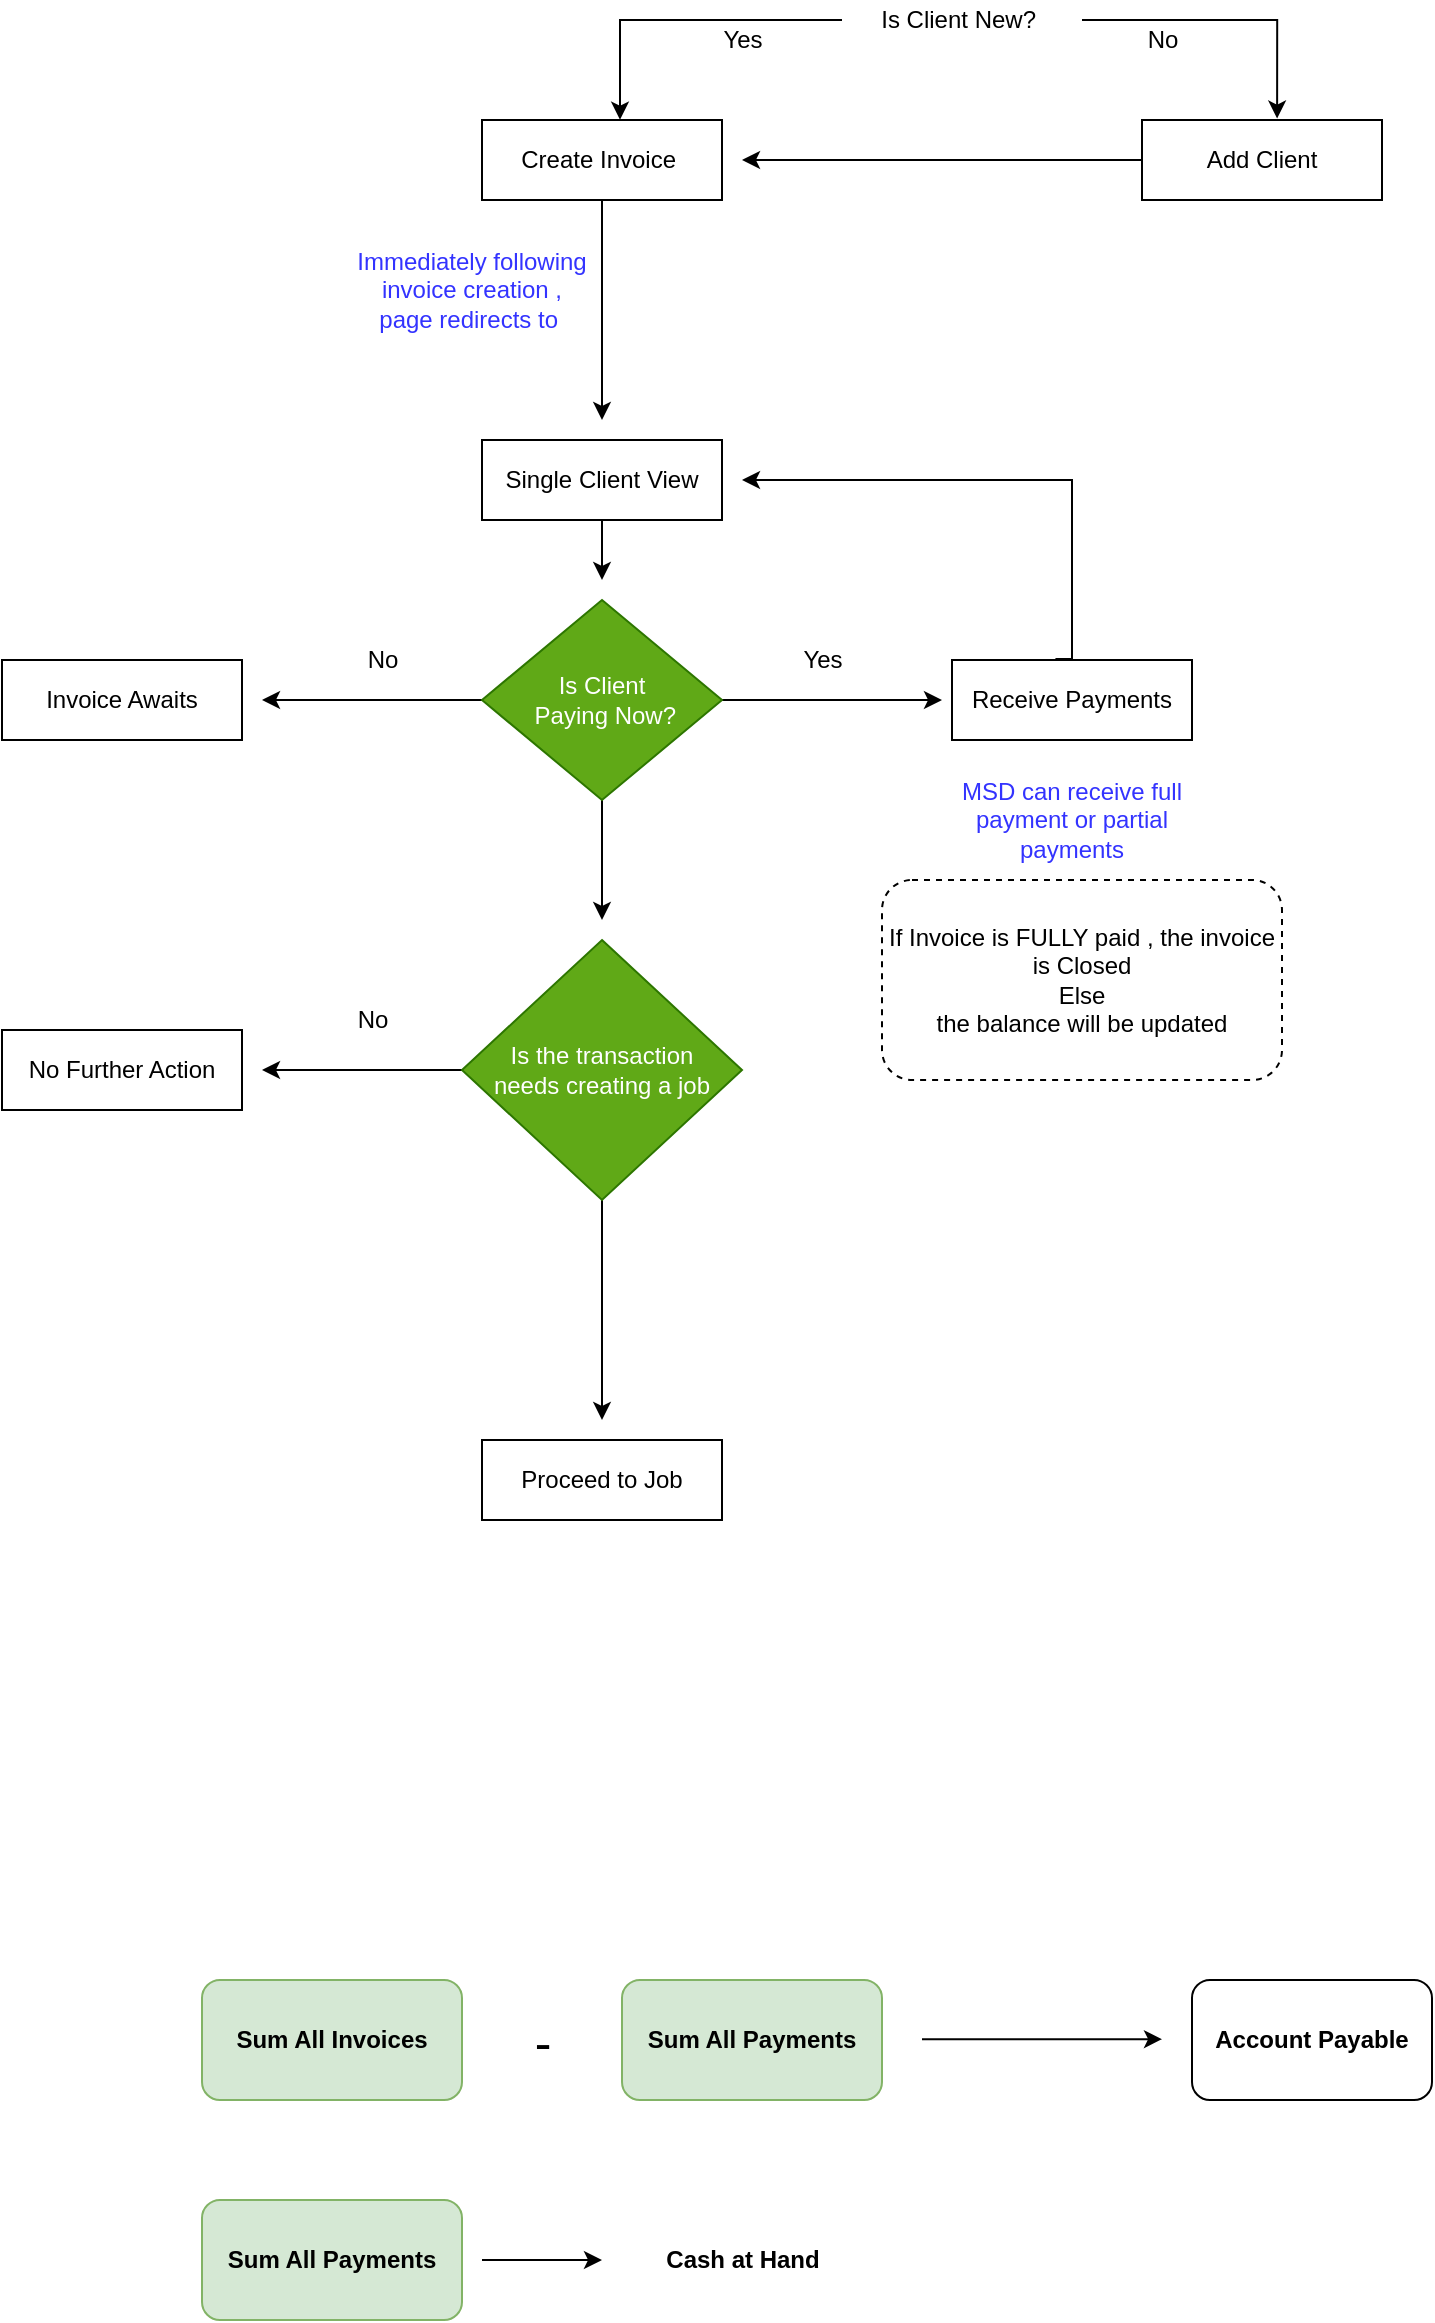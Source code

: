 <mxfile version="14.1.9" type="github">
  <diagram id="iuDBkxJldAP0yxHqMFkC" name="Page-1">
    <mxGraphModel dx="1185" dy="735" grid="1" gridSize="10" guides="1" tooltips="1" connect="1" arrows="1" fold="1" page="1" pageScale="1" pageWidth="1200" pageHeight="1920" math="0" shadow="0">
      <root>
        <mxCell id="0" />
        <mxCell id="1" parent="0" />
        <mxCell id="IjceQ6KHiSei1QxjyMQv-6" style="edgeStyle=orthogonalEdgeStyle;rounded=0;orthogonalLoop=1;jettySize=auto;html=1;entryX=0.575;entryY=-0.004;entryDx=0;entryDy=0;entryPerimeter=0;" parent="1" source="IjceQ6KHiSei1QxjyMQv-4" target="IjceQ6KHiSei1QxjyMQv-5" edge="1">
          <mxGeometry relative="1" as="geometry" />
        </mxCell>
        <mxCell id="IjceQ6KHiSei1QxjyMQv-9" style="edgeStyle=orthogonalEdgeStyle;rounded=0;orthogonalLoop=1;jettySize=auto;html=1;entryX=0.563;entryY=-0.018;entryDx=0;entryDy=0;entryPerimeter=0;" parent="1" source="IjceQ6KHiSei1QxjyMQv-4" target="IjceQ6KHiSei1QxjyMQv-8" edge="1">
          <mxGeometry relative="1" as="geometry" />
        </mxCell>
        <mxCell id="IjceQ6KHiSei1QxjyMQv-4" value="Is Client New?&amp;nbsp;" style="text;html=1;strokeColor=none;fillColor=none;align=center;verticalAlign=middle;whiteSpace=wrap;rounded=0;" parent="1" vertex="1">
          <mxGeometry x="510" y="40" width="120" height="20" as="geometry" />
        </mxCell>
        <mxCell id="IjceQ6KHiSei1QxjyMQv-15" style="edgeStyle=orthogonalEdgeStyle;rounded=0;orthogonalLoop=1;jettySize=auto;html=1;" parent="1" source="IjceQ6KHiSei1QxjyMQv-5" edge="1">
          <mxGeometry relative="1" as="geometry">
            <mxPoint x="390" y="250" as="targetPoint" />
          </mxGeometry>
        </mxCell>
        <mxCell id="IjceQ6KHiSei1QxjyMQv-5" value="Create Invoice&amp;nbsp;" style="whiteSpace=wrap;html=1;" parent="1" vertex="1">
          <mxGeometry x="330" y="100" width="120" height="40" as="geometry" />
        </mxCell>
        <mxCell id="IjceQ6KHiSei1QxjyMQv-7" value="Yes" style="text;html=1;align=center;verticalAlign=middle;resizable=0;points=[];autosize=1;" parent="1" vertex="1">
          <mxGeometry x="440" y="50" width="40" height="20" as="geometry" />
        </mxCell>
        <mxCell id="IjceQ6KHiSei1QxjyMQv-11" style="edgeStyle=orthogonalEdgeStyle;rounded=0;orthogonalLoop=1;jettySize=auto;html=1;" parent="1" source="IjceQ6KHiSei1QxjyMQv-8" edge="1">
          <mxGeometry relative="1" as="geometry">
            <mxPoint x="460" y="120" as="targetPoint" />
          </mxGeometry>
        </mxCell>
        <mxCell id="IjceQ6KHiSei1QxjyMQv-8" value="Add Client" style="whiteSpace=wrap;html=1;" parent="1" vertex="1">
          <mxGeometry x="660" y="100" width="120" height="40" as="geometry" />
        </mxCell>
        <mxCell id="IjceQ6KHiSei1QxjyMQv-10" value="No" style="text;html=1;align=center;verticalAlign=middle;resizable=0;points=[];autosize=1;" parent="1" vertex="1">
          <mxGeometry x="655" y="50" width="30" height="20" as="geometry" />
        </mxCell>
        <mxCell id="IjceQ6KHiSei1QxjyMQv-21" style="edgeStyle=orthogonalEdgeStyle;rounded=0;orthogonalLoop=1;jettySize=auto;html=1;fontColor=#000000;" parent="1" source="IjceQ6KHiSei1QxjyMQv-14" edge="1">
          <mxGeometry relative="1" as="geometry">
            <mxPoint x="390" y="330" as="targetPoint" />
          </mxGeometry>
        </mxCell>
        <mxCell id="IjceQ6KHiSei1QxjyMQv-14" value="Single Client View" style="whiteSpace=wrap;html=1;" parent="1" vertex="1">
          <mxGeometry x="330" y="260" width="120" height="40" as="geometry" />
        </mxCell>
        <mxCell id="IjceQ6KHiSei1QxjyMQv-16" value="Immediately following invoice creation , page redirects to&amp;nbsp;" style="text;html=1;align=center;verticalAlign=middle;whiteSpace=wrap;rounded=0;fontColor=#3333FF;" parent="1" vertex="1">
          <mxGeometry x="265" y="160" width="120" height="50" as="geometry" />
        </mxCell>
        <mxCell id="IjceQ6KHiSei1QxjyMQv-22" style="edgeStyle=orthogonalEdgeStyle;rounded=0;orthogonalLoop=1;jettySize=auto;html=1;fontColor=#000000;" parent="1" source="IjceQ6KHiSei1QxjyMQv-20" edge="1">
          <mxGeometry relative="1" as="geometry">
            <mxPoint x="220" y="390" as="targetPoint" />
          </mxGeometry>
        </mxCell>
        <mxCell id="IjceQ6KHiSei1QxjyMQv-27" style="edgeStyle=orthogonalEdgeStyle;rounded=0;orthogonalLoop=1;jettySize=auto;html=1;fontColor=#000000;" parent="1" source="IjceQ6KHiSei1QxjyMQv-20" edge="1">
          <mxGeometry relative="1" as="geometry">
            <mxPoint x="560" y="390" as="targetPoint" />
          </mxGeometry>
        </mxCell>
        <mxCell id="IjceQ6KHiSei1QxjyMQv-35" style="edgeStyle=orthogonalEdgeStyle;rounded=0;orthogonalLoop=1;jettySize=auto;html=1;fontColor=#000000;" parent="1" source="IjceQ6KHiSei1QxjyMQv-20" edge="1">
          <mxGeometry relative="1" as="geometry">
            <mxPoint x="390" y="500" as="targetPoint" />
          </mxGeometry>
        </mxCell>
        <mxCell id="IjceQ6KHiSei1QxjyMQv-20" value="Is Client&lt;br&gt;&amp;nbsp;Paying Now?" style="rhombus;whiteSpace=wrap;html=1;labelBackgroundColor=none;fontColor=#ffffff;fillColor=#60a917;strokeColor=#2D7600;" parent="1" vertex="1">
          <mxGeometry x="330" y="340" width="120" height="100" as="geometry" />
        </mxCell>
        <mxCell id="IjceQ6KHiSei1QxjyMQv-24" value="No" style="text;html=1;align=center;verticalAlign=middle;resizable=0;points=[];autosize=1;fontColor=#000000;" parent="1" vertex="1">
          <mxGeometry x="265" y="360" width="30" height="20" as="geometry" />
        </mxCell>
        <mxCell id="IjceQ6KHiSei1QxjyMQv-25" value="Invoice Awaits&lt;br&gt;" style="whiteSpace=wrap;html=1;labelBackgroundColor=none;fontColor=#000000;" parent="1" vertex="1">
          <mxGeometry x="90" y="370" width="120" height="40" as="geometry" />
        </mxCell>
        <mxCell id="IjceQ6KHiSei1QxjyMQv-32" style="edgeStyle=orthogonalEdgeStyle;rounded=0;orthogonalLoop=1;jettySize=auto;html=1;fontColor=#000000;exitX=0.431;exitY=-0.012;exitDx=0;exitDy=0;exitPerimeter=0;" parent="1" source="IjceQ6KHiSei1QxjyMQv-26" edge="1">
          <mxGeometry relative="1" as="geometry">
            <mxPoint x="460" y="280" as="targetPoint" />
            <Array as="points">
              <mxPoint x="625" y="370" />
              <mxPoint x="625" y="280" />
            </Array>
          </mxGeometry>
        </mxCell>
        <mxCell id="IjceQ6KHiSei1QxjyMQv-26" value="Receive Payments" style="whiteSpace=wrap;html=1;labelBackgroundColor=none;fontColor=#000000;" parent="1" vertex="1">
          <mxGeometry x="565" y="370" width="120" height="40" as="geometry" />
        </mxCell>
        <mxCell id="IjceQ6KHiSei1QxjyMQv-28" value="Yes" style="text;html=1;align=center;verticalAlign=middle;resizable=0;points=[];autosize=1;fontColor=#000000;" parent="1" vertex="1">
          <mxGeometry x="480" y="360" width="40" height="20" as="geometry" />
        </mxCell>
        <mxCell id="IjceQ6KHiSei1QxjyMQv-29" value="MSD can receive full payment or partial payments" style="text;html=1;align=center;verticalAlign=middle;whiteSpace=wrap;rounded=0;fontColor=#3333FF;" parent="1" vertex="1">
          <mxGeometry x="565" y="420" width="120" height="60" as="geometry" />
        </mxCell>
        <mxCell id="IjceQ6KHiSei1QxjyMQv-33" value="If Invoice is FULLY paid , the invoice is Closed&lt;br&gt;Else&lt;br&gt;the balance will be updated" style="rounded=1;whiteSpace=wrap;html=1;labelBackgroundColor=none;fontColor=#000000;dashed=1;" parent="1" vertex="1">
          <mxGeometry x="530" y="480" width="200" height="100" as="geometry" />
        </mxCell>
        <mxCell id="IjceQ6KHiSei1QxjyMQv-37" style="edgeStyle=orthogonalEdgeStyle;rounded=0;orthogonalLoop=1;jettySize=auto;html=1;fontColor=#000000;" parent="1" source="IjceQ6KHiSei1QxjyMQv-34" edge="1">
          <mxGeometry relative="1" as="geometry">
            <mxPoint x="220" y="575" as="targetPoint" />
          </mxGeometry>
        </mxCell>
        <mxCell id="IjceQ6KHiSei1QxjyMQv-40" style="edgeStyle=orthogonalEdgeStyle;rounded=0;orthogonalLoop=1;jettySize=auto;html=1;fontColor=#000000;" parent="1" source="IjceQ6KHiSei1QxjyMQv-34" edge="1">
          <mxGeometry relative="1" as="geometry">
            <mxPoint x="390" y="750" as="targetPoint" />
          </mxGeometry>
        </mxCell>
        <mxCell id="IjceQ6KHiSei1QxjyMQv-34" value="Is the transaction &lt;br&gt;needs creating a job" style="rhombus;whiteSpace=wrap;html=1;labelBackgroundColor=none;fontColor=#ffffff;fillColor=#60a917;strokeColor=#2D7600;" parent="1" vertex="1">
          <mxGeometry x="320" y="510" width="140" height="130" as="geometry" />
        </mxCell>
        <mxCell id="IjceQ6KHiSei1QxjyMQv-36" value="No Further Action" style="whiteSpace=wrap;html=1;labelBackgroundColor=none;fontColor=#000000;" parent="1" vertex="1">
          <mxGeometry x="90" y="555" width="120" height="40" as="geometry" />
        </mxCell>
        <mxCell id="IjceQ6KHiSei1QxjyMQv-38" value="No" style="text;html=1;align=center;verticalAlign=middle;resizable=0;points=[];autosize=1;fontColor=#000000;" parent="1" vertex="1">
          <mxGeometry x="260" y="540" width="30" height="20" as="geometry" />
        </mxCell>
        <mxCell id="IjceQ6KHiSei1QxjyMQv-39" value="Proceed to Job" style="whiteSpace=wrap;html=1;labelBackgroundColor=none;fontColor=#000000;" parent="1" vertex="1">
          <mxGeometry x="330" y="760" width="120" height="40" as="geometry" />
        </mxCell>
        <mxCell id="Uz0tbaiB9I_7Ti3Rufkm-1" value="&lt;b&gt;&lt;font style=&quot;font-size: 12px&quot;&gt;Sum All Invoices&lt;/font&gt;&lt;/b&gt;" style="rounded=1;whiteSpace=wrap;html=1;fillColor=#d5e8d4;strokeColor=#82b366;" vertex="1" parent="1">
          <mxGeometry x="190" y="1030" width="130" height="60" as="geometry" />
        </mxCell>
        <mxCell id="Uz0tbaiB9I_7Ti3Rufkm-2" value="Account Payable" style="rounded=1;whiteSpace=wrap;html=1;fontStyle=1" vertex="1" parent="1">
          <mxGeometry x="685" y="1030" width="120" height="60" as="geometry" />
        </mxCell>
        <mxCell id="Uz0tbaiB9I_7Ti3Rufkm-4" value="&lt;font style=&quot;font-size: 25px&quot;&gt;-&lt;/font&gt;" style="text;html=1;align=center;verticalAlign=middle;resizable=0;points=[];autosize=1;" vertex="1" parent="1">
          <mxGeometry x="350" y="1050" width="20" height="20" as="geometry" />
        </mxCell>
        <mxCell id="Uz0tbaiB9I_7Ti3Rufkm-6" style="edgeStyle=orthogonalEdgeStyle;rounded=0;orthogonalLoop=1;jettySize=auto;html=1;" edge="1" parent="1">
          <mxGeometry relative="1" as="geometry">
            <mxPoint x="670" y="1059.58" as="targetPoint" />
            <mxPoint x="550" y="1059.58" as="sourcePoint" />
          </mxGeometry>
        </mxCell>
        <mxCell id="Uz0tbaiB9I_7Ti3Rufkm-5" value="&lt;b&gt;&lt;font style=&quot;font-size: 12px&quot;&gt;Sum All Payments&lt;/font&gt;&lt;/b&gt;" style="rounded=1;whiteSpace=wrap;html=1;fillColor=#d5e8d4;strokeColor=#82b366;" vertex="1" parent="1">
          <mxGeometry x="400" y="1030" width="130" height="60" as="geometry" />
        </mxCell>
        <mxCell id="Uz0tbaiB9I_7Ti3Rufkm-11" style="edgeStyle=orthogonalEdgeStyle;rounded=0;orthogonalLoop=1;jettySize=auto;html=1;" edge="1" parent="1">
          <mxGeometry relative="1" as="geometry">
            <mxPoint x="390" y="1170" as="targetPoint" />
            <mxPoint x="330" y="1170" as="sourcePoint" />
          </mxGeometry>
        </mxCell>
        <mxCell id="Uz0tbaiB9I_7Ti3Rufkm-7" value="&lt;b&gt;&lt;font style=&quot;font-size: 12px&quot;&gt;Sum All Payments&lt;/font&gt;&lt;/b&gt;" style="rounded=1;whiteSpace=wrap;html=1;fillColor=#d5e8d4;strokeColor=#82b366;" vertex="1" parent="1">
          <mxGeometry x="190" y="1140" width="130" height="60" as="geometry" />
        </mxCell>
        <mxCell id="Uz0tbaiB9I_7Ti3Rufkm-12" value="Cash at Hand" style="text;html=1;align=center;verticalAlign=middle;resizable=0;points=[];autosize=1;fontStyle=1" vertex="1" parent="1">
          <mxGeometry x="415" y="1160" width="90" height="20" as="geometry" />
        </mxCell>
      </root>
    </mxGraphModel>
  </diagram>
</mxfile>
